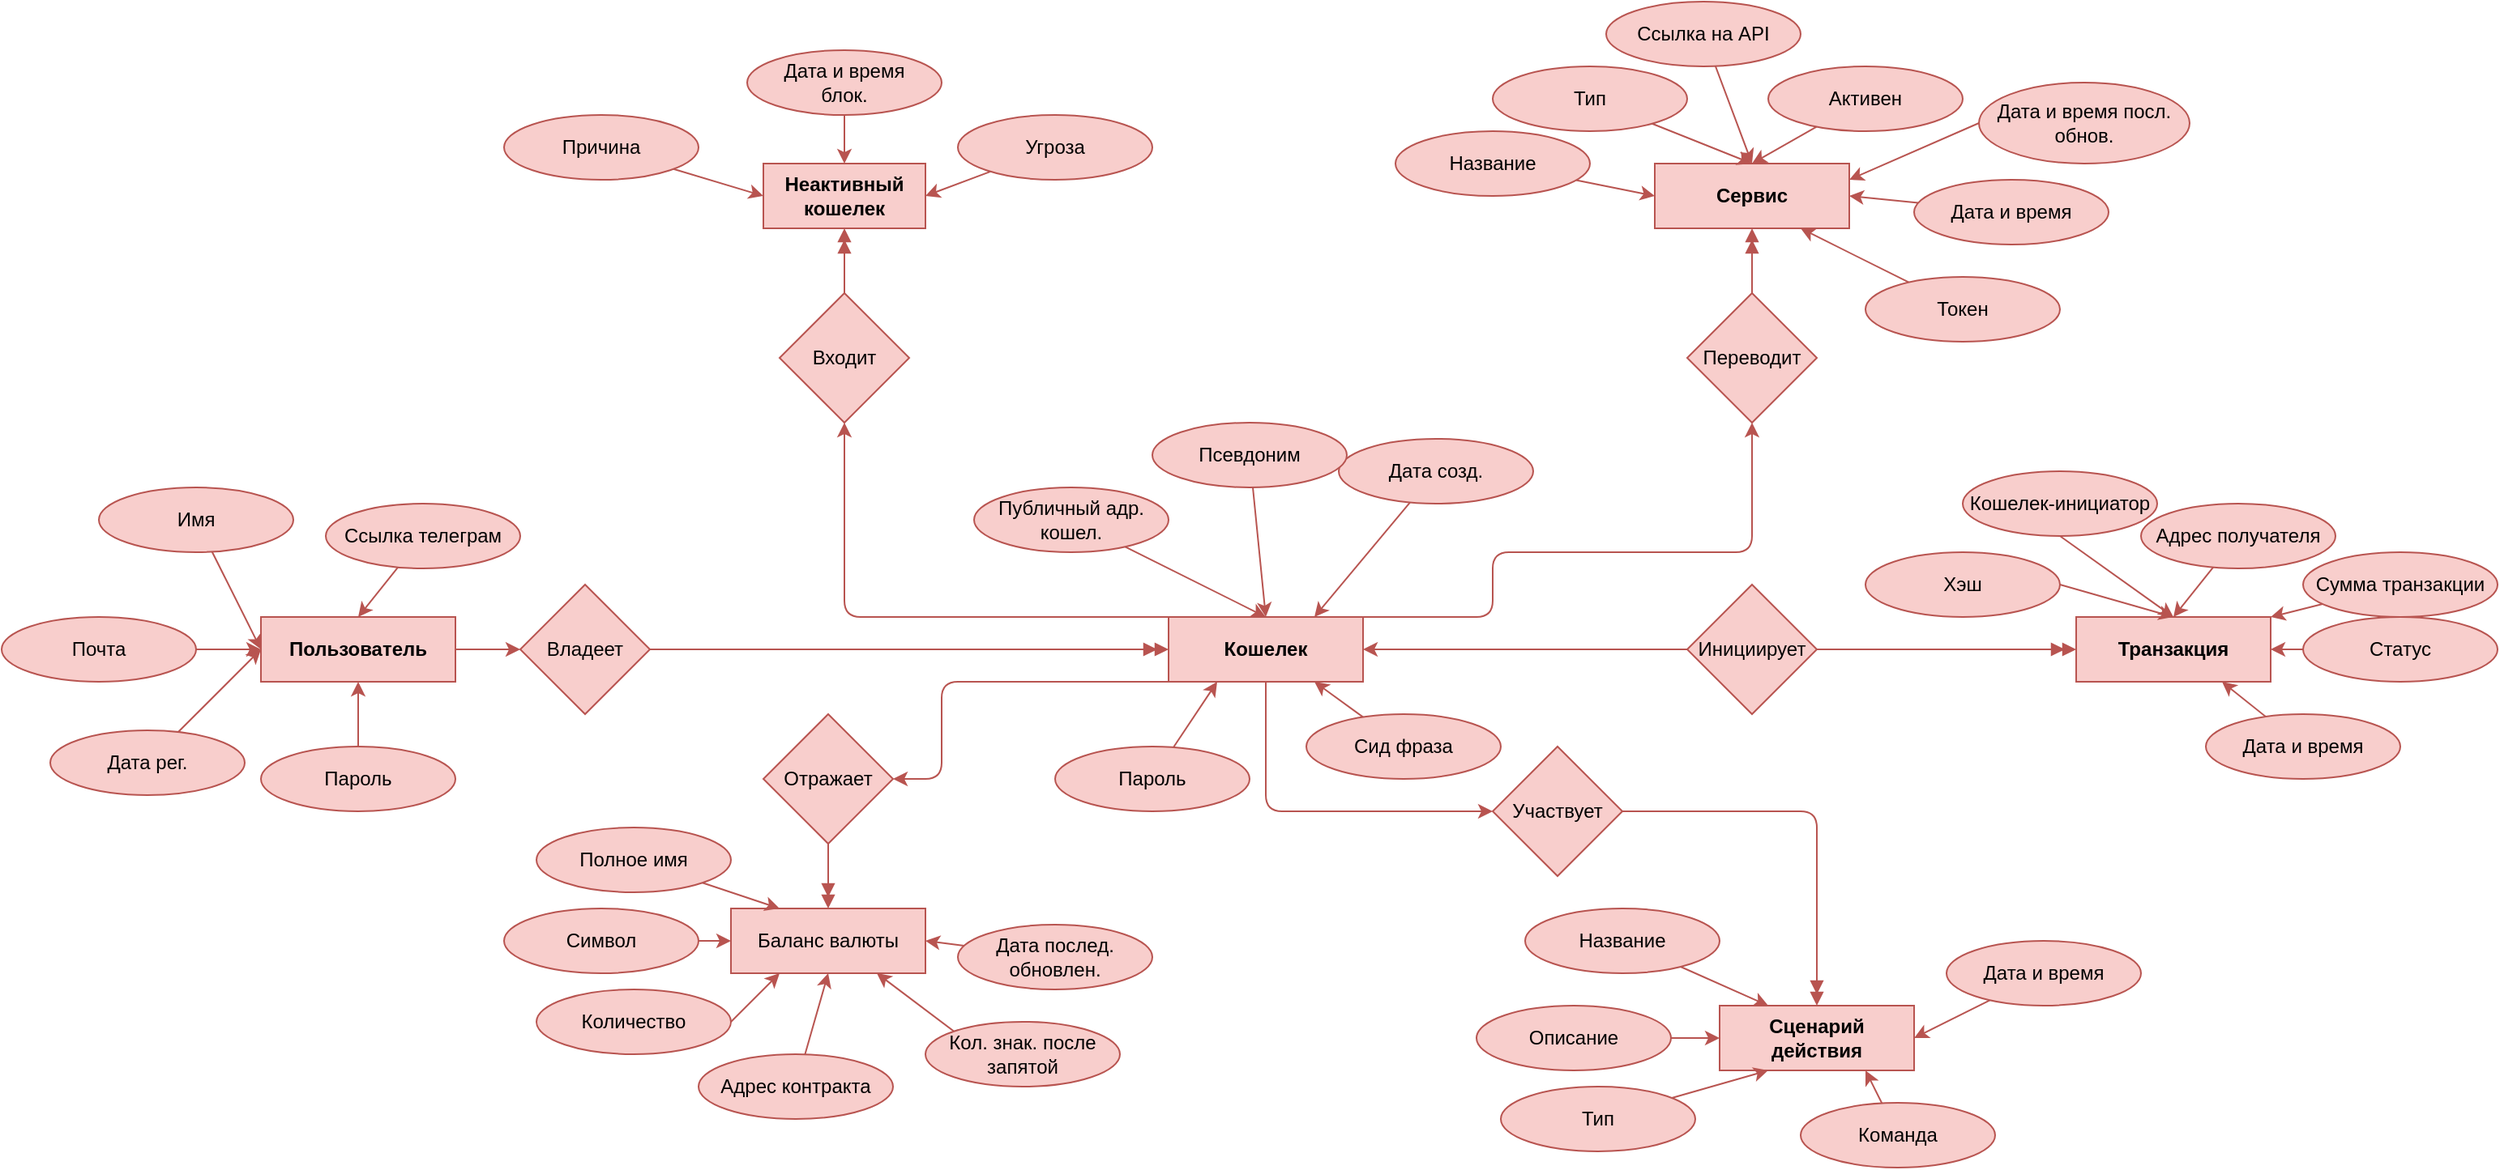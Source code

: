 <mxfile>
    <diagram id="Eth7Fp71FNX5mIKtPomX" name="Page-1">
        <mxGraphModel dx="2045" dy="940" grid="1" gridSize="10" guides="1" tooltips="1" connect="1" arrows="1" fold="1" page="1" pageScale="1" pageWidth="850" pageHeight="1100" math="0" shadow="0">
            <root>
                <mxCell id="0"/>
                <mxCell id="1" parent="0"/>
                <mxCell id="55" style="edgeStyle=none;html=1;entryX=0;entryY=0.5;entryDx=0;entryDy=0;fillColor=#f8cecc;strokeColor=#b85450;" parent="1" source="32" target="54" edge="1">
                    <mxGeometry relative="1" as="geometry">
                        <Array as="points">
                            <mxPoint x="260" y="520"/>
                            <mxPoint x="260" y="560"/>
                            <mxPoint x="300" y="560"/>
                            <mxPoint x="360" y="560"/>
                        </Array>
                    </mxGeometry>
                </mxCell>
                <mxCell id="143" style="edgeStyle=none;html=1;exitX=1;exitY=0;exitDx=0;exitDy=0;entryX=0.5;entryY=1;entryDx=0;entryDy=0;fillColor=#f8cecc;strokeColor=#b85450;" parent="1" source="32" target="63" edge="1">
                    <mxGeometry relative="1" as="geometry">
                        <Array as="points">
                            <mxPoint x="400" y="440"/>
                            <mxPoint x="400" y="400"/>
                            <mxPoint x="560" y="400"/>
                        </Array>
                    </mxGeometry>
                </mxCell>
                <mxCell id="161" style="edgeStyle=none;html=1;exitX=0;exitY=0;exitDx=0;exitDy=0;entryX=0.5;entryY=1;entryDx=0;entryDy=0;fillColor=#f8cecc;strokeColor=#b85450;" parent="1" source="32" target="70" edge="1">
                    <mxGeometry relative="1" as="geometry">
                        <Array as="points">
                            <mxPoint y="440"/>
                        </Array>
                    </mxGeometry>
                </mxCell>
                <mxCell id="169" style="edgeStyle=none;html=1;exitX=0;exitY=1;exitDx=0;exitDy=0;entryX=1;entryY=0.5;entryDx=0;entryDy=0;fillColor=#f8cecc;strokeColor=#b85450;" parent="1" source="32" target="116" edge="1">
                    <mxGeometry relative="1" as="geometry">
                        <Array as="points">
                            <mxPoint x="60" y="480"/>
                            <mxPoint x="60" y="540"/>
                        </Array>
                    </mxGeometry>
                </mxCell>
                <mxCell id="32" value="&lt;strong data-end=&quot;286&quot; data-start=&quot;266&quot;&gt;Кошелек&lt;/strong&gt;" style="rounded=0;whiteSpace=wrap;html=1;fillColor=#f8cecc;strokeColor=#b85450;" parent="1" vertex="1">
                    <mxGeometry x="200" y="440" width="120" height="40" as="geometry"/>
                </mxCell>
                <mxCell id="35" value="&lt;strong data-end=&quot;913&quot; data-start=&quot;885&quot;&gt;Транзакция&lt;/strong&gt;" style="rounded=0;whiteSpace=wrap;html=1;fillColor=#f8cecc;strokeColor=#b85450;" parent="1" vertex="1">
                    <mxGeometry x="760" y="440" width="120" height="40" as="geometry"/>
                </mxCell>
                <mxCell id="38" style="edgeStyle=none;html=1;entryX=1;entryY=0.5;entryDx=0;entryDy=0;fillColor=#f8cecc;strokeColor=#b85450;" parent="1" source="40" target="32" edge="1">
                    <mxGeometry relative="1" as="geometry"/>
                </mxCell>
                <mxCell id="39" style="edgeStyle=none;html=1;entryX=0;entryY=0.5;entryDx=0;entryDy=0;endArrow=doubleBlock;endFill=1;fillColor=#f8cecc;strokeColor=#b85450;" parent="1" source="40" target="35" edge="1">
                    <mxGeometry relative="1" as="geometry"/>
                </mxCell>
                <mxCell id="40" value="Инициирует" style="rhombus;whiteSpace=wrap;html=1;fillColor=#f8cecc;strokeColor=#b85450;" parent="1" vertex="1">
                    <mxGeometry x="520" y="420" width="80" height="80" as="geometry"/>
                </mxCell>
                <mxCell id="53" value="&lt;strong data-end=&quot;1103&quot; data-start=&quot;1066&quot;&gt;Сценарий действия&lt;/strong&gt;" style="rounded=0;whiteSpace=wrap;html=1;fillColor=#f8cecc;strokeColor=#b85450;" parent="1" vertex="1">
                    <mxGeometry x="540" y="680" width="120" height="40" as="geometry"/>
                </mxCell>
                <mxCell id="56" style="edgeStyle=none;html=1;entryX=0.5;entryY=0;entryDx=0;entryDy=0;endArrow=doubleBlock;endFill=1;exitX=1;exitY=0.5;exitDx=0;exitDy=0;fillColor=#f8cecc;strokeColor=#b85450;" parent="1" source="54" target="53" edge="1">
                    <mxGeometry relative="1" as="geometry">
                        <mxPoint x="580" y="560" as="sourcePoint"/>
                        <Array as="points">
                            <mxPoint x="600" y="560"/>
                        </Array>
                    </mxGeometry>
                </mxCell>
                <mxCell id="54" value="Участвует" style="rhombus;whiteSpace=wrap;html=1;fillColor=#f8cecc;strokeColor=#b85450;" parent="1" vertex="1">
                    <mxGeometry x="400" y="520" width="80" height="80" as="geometry"/>
                </mxCell>
                <mxCell id="59" style="edgeStyle=none;html=1;entryX=0;entryY=0.5;entryDx=0;entryDy=0;fillColor=#f8cecc;strokeColor=#b85450;" parent="1" source="57" target="58" edge="1">
                    <mxGeometry relative="1" as="geometry"/>
                </mxCell>
                <mxCell id="57" value="&lt;b&gt;Пользователь&lt;/b&gt;" style="rounded=0;whiteSpace=wrap;html=1;fillColor=#f8cecc;strokeColor=#b85450;" parent="1" vertex="1">
                    <mxGeometry x="-360" y="440" width="120" height="40" as="geometry"/>
                </mxCell>
                <mxCell id="60" style="edgeStyle=none;html=1;entryX=0;entryY=0.5;entryDx=0;entryDy=0;endArrow=doubleBlock;endFill=1;fillColor=#f8cecc;strokeColor=#b85450;" parent="1" source="58" target="32" edge="1">
                    <mxGeometry relative="1" as="geometry"/>
                </mxCell>
                <mxCell id="58" value="Владеет" style="rhombus;whiteSpace=wrap;html=1;fillColor=#f8cecc;strokeColor=#b85450;" parent="1" vertex="1">
                    <mxGeometry x="-200" y="420" width="80" height="80" as="geometry"/>
                </mxCell>
                <mxCell id="62" value="&lt;strong data-end=&quot;286&quot; data-start=&quot;266&quot;&gt;Сервис&lt;/strong&gt;" style="rounded=0;whiteSpace=wrap;html=1;fillColor=#f8cecc;strokeColor=#b85450;" parent="1" vertex="1">
                    <mxGeometry x="500" y="160" width="120" height="40" as="geometry"/>
                </mxCell>
                <mxCell id="68" style="edgeStyle=none;html=1;entryX=0.5;entryY=1;entryDx=0;entryDy=0;endArrow=doubleBlock;endFill=1;fillColor=#f8cecc;strokeColor=#b85450;" parent="1" source="63" target="62" edge="1">
                    <mxGeometry relative="1" as="geometry"/>
                </mxCell>
                <mxCell id="63" value="Переводит" style="rhombus;whiteSpace=wrap;html=1;fillColor=#f8cecc;strokeColor=#b85450;" parent="1" vertex="1">
                    <mxGeometry x="520" y="240" width="80" height="80" as="geometry"/>
                </mxCell>
                <mxCell id="69" value="&lt;strong data-end=&quot;286&quot; data-start=&quot;266&quot;&gt;Неактивный кошелек&lt;/strong&gt;" style="rounded=0;whiteSpace=wrap;html=1;fillColor=#f8cecc;strokeColor=#b85450;" parent="1" vertex="1">
                    <mxGeometry x="-50" y="160" width="100" height="40" as="geometry"/>
                </mxCell>
                <mxCell id="72" style="edgeStyle=none;html=1;entryX=0.5;entryY=1;entryDx=0;entryDy=0;endArrow=doubleBlock;endFill=1;exitX=0.5;exitY=0;exitDx=0;exitDy=0;fillColor=#f8cecc;strokeColor=#b85450;" parent="1" source="70" target="69" edge="1">
                    <mxGeometry relative="1" as="geometry"/>
                </mxCell>
                <mxCell id="70" value="Входит" style="rhombus;whiteSpace=wrap;html=1;fillColor=#f8cecc;strokeColor=#b85450;" parent="1" vertex="1">
                    <mxGeometry x="-40" y="240" width="80" height="80" as="geometry"/>
                </mxCell>
                <mxCell id="82" style="edgeStyle=none;html=1;entryX=0;entryY=0.5;entryDx=0;entryDy=0;fillColor=#f8cecc;strokeColor=#b85450;" parent="1" source="77" target="57" edge="1">
                    <mxGeometry relative="1" as="geometry"/>
                </mxCell>
                <mxCell id="77" value="Имя" style="ellipse;whiteSpace=wrap;html=1;fillColor=#f8cecc;strokeColor=#b85450;" parent="1" vertex="1">
                    <mxGeometry x="-460" y="360" width="120" height="40" as="geometry"/>
                </mxCell>
                <mxCell id="84" style="edgeStyle=none;html=1;entryX=0;entryY=0.5;entryDx=0;entryDy=0;fillColor=#f8cecc;strokeColor=#b85450;" parent="1" source="78" target="57" edge="1">
                    <mxGeometry relative="1" as="geometry"/>
                </mxCell>
                <mxCell id="78" value="Почта" style="ellipse;whiteSpace=wrap;html=1;fillColor=#f8cecc;strokeColor=#b85450;" parent="1" vertex="1">
                    <mxGeometry x="-520" y="440" width="120" height="40" as="geometry"/>
                </mxCell>
                <mxCell id="86" style="edgeStyle=none;html=1;entryX=0;entryY=0.5;entryDx=0;entryDy=0;fillColor=#f8cecc;strokeColor=#b85450;" parent="1" source="79" target="57" edge="1">
                    <mxGeometry relative="1" as="geometry"/>
                </mxCell>
                <mxCell id="79" value="Дата рег." style="ellipse;whiteSpace=wrap;html=1;fillColor=#f8cecc;strokeColor=#b85450;" parent="1" vertex="1">
                    <mxGeometry x="-490" y="510" width="120" height="40" as="geometry"/>
                </mxCell>
                <mxCell id="90" style="edgeStyle=none;html=1;entryX=0.5;entryY=0;entryDx=0;entryDy=0;fillColor=#f8cecc;strokeColor=#b85450;" parent="1" source="87" target="32" edge="1">
                    <mxGeometry relative="1" as="geometry"/>
                </mxCell>
                <mxCell id="87" value="Публичный адр. кошел." style="ellipse;whiteSpace=wrap;html=1;fillColor=#f8cecc;strokeColor=#b85450;" parent="1" vertex="1">
                    <mxGeometry x="80" y="360" width="120" height="40" as="geometry"/>
                </mxCell>
                <mxCell id="92" style="edgeStyle=none;html=1;entryX=0.75;entryY=0;entryDx=0;entryDy=0;fillColor=#f8cecc;strokeColor=#b85450;" parent="1" source="89" target="32" edge="1">
                    <mxGeometry relative="1" as="geometry"/>
                </mxCell>
                <mxCell id="89" value="Дата созд." style="ellipse;whiteSpace=wrap;html=1;fillColor=#f8cecc;strokeColor=#b85450;" parent="1" vertex="1">
                    <mxGeometry x="305" y="330" width="120" height="40" as="geometry"/>
                </mxCell>
                <mxCell id="111" style="edgeStyle=none;html=1;entryX=0.5;entryY=0;entryDx=0;entryDy=0;exitX=1;exitY=0.5;exitDx=0;exitDy=0;fillColor=#f8cecc;strokeColor=#b85450;" parent="1" source="94" target="35" edge="1">
                    <mxGeometry relative="1" as="geometry">
                        <mxPoint x="633.666" y="428.944" as="sourcePoint"/>
                    </mxGeometry>
                </mxCell>
                <mxCell id="94" value="Хэш" style="ellipse;whiteSpace=wrap;html=1;fillColor=#f8cecc;strokeColor=#b85450;" parent="1" vertex="1">
                    <mxGeometry x="630" y="400" width="120" height="40" as="geometry"/>
                </mxCell>
                <mxCell id="110" style="edgeStyle=none;html=1;exitX=0.5;exitY=1;exitDx=0;exitDy=0;entryX=0.5;entryY=0;entryDx=0;entryDy=0;fillColor=#f8cecc;strokeColor=#b85450;" parent="1" source="95" target="35" edge="1">
                    <mxGeometry relative="1" as="geometry"/>
                </mxCell>
                <mxCell id="95" value="Кошелек-инициатор" style="ellipse;whiteSpace=wrap;html=1;fillColor=#f8cecc;strokeColor=#b85450;" parent="1" vertex="1">
                    <mxGeometry x="690" y="350" width="120" height="40" as="geometry"/>
                </mxCell>
                <mxCell id="109" style="edgeStyle=none;html=1;entryX=0.5;entryY=0;entryDx=0;entryDy=0;fillColor=#f8cecc;strokeColor=#b85450;" parent="1" source="97" target="35" edge="1">
                    <mxGeometry relative="1" as="geometry"/>
                </mxCell>
                <mxCell id="97" value="Адрес получателя" style="ellipse;whiteSpace=wrap;html=1;fillColor=#f8cecc;strokeColor=#b85450;" parent="1" vertex="1">
                    <mxGeometry x="800" y="370" width="120" height="40" as="geometry"/>
                </mxCell>
                <mxCell id="108" style="edgeStyle=none;html=1;entryX=1;entryY=0;entryDx=0;entryDy=0;fillColor=#f8cecc;strokeColor=#b85450;" parent="1" source="98" target="35" edge="1">
                    <mxGeometry relative="1" as="geometry"/>
                </mxCell>
                <mxCell id="98" value="Сумма транзакции" style="ellipse;whiteSpace=wrap;html=1;fillColor=#f8cecc;strokeColor=#b85450;" parent="1" vertex="1">
                    <mxGeometry x="900" y="400" width="120" height="40" as="geometry"/>
                </mxCell>
                <mxCell id="107" style="edgeStyle=none;html=1;entryX=1;entryY=0.5;entryDx=0;entryDy=0;fillColor=#f8cecc;strokeColor=#b85450;" parent="1" source="99" target="35" edge="1">
                    <mxGeometry relative="1" as="geometry"/>
                </mxCell>
                <mxCell id="99" value="Статус" style="ellipse;whiteSpace=wrap;html=1;fillColor=#f8cecc;strokeColor=#b85450;" parent="1" vertex="1">
                    <mxGeometry x="900" y="440" width="120" height="40" as="geometry"/>
                </mxCell>
                <mxCell id="106" style="edgeStyle=none;html=1;entryX=0.75;entryY=1;entryDx=0;entryDy=0;fillColor=#f8cecc;strokeColor=#b85450;" parent="1" source="100" target="35" edge="1">
                    <mxGeometry relative="1" as="geometry"/>
                </mxCell>
                <mxCell id="100" value="Дата и время" style="ellipse;whiteSpace=wrap;html=1;fillColor=#f8cecc;strokeColor=#b85450;" parent="1" vertex="1">
                    <mxGeometry x="840" y="500" width="120" height="40" as="geometry"/>
                </mxCell>
                <mxCell id="114" style="edgeStyle=none;html=1;entryX=0.5;entryY=0;entryDx=0;entryDy=0;fillColor=#f8cecc;strokeColor=#b85450;" parent="1" source="113" target="32" edge="1">
                    <mxGeometry relative="1" as="geometry"/>
                </mxCell>
                <mxCell id="113" value="Псевдоним " style="ellipse;whiteSpace=wrap;html=1;fillColor=#f8cecc;strokeColor=#b85450;" parent="1" vertex="1">
                    <mxGeometry x="190" y="320" width="120" height="40" as="geometry"/>
                </mxCell>
                <mxCell id="115" value="Баланс валюты" style="rounded=0;whiteSpace=wrap;html=1;fillColor=#f8cecc;strokeColor=#b85450;" parent="1" vertex="1">
                    <mxGeometry x="-70" y="620" width="120" height="40" as="geometry"/>
                </mxCell>
                <mxCell id="119" style="edgeStyle=none;html=1;entryX=0.5;entryY=0;entryDx=0;entryDy=0;endArrow=doubleBlock;endFill=1;fillColor=#f8cecc;strokeColor=#b85450;" parent="1" source="116" target="115" edge="1">
                    <mxGeometry relative="1" as="geometry"/>
                </mxCell>
                <mxCell id="116" value="Отражает" style="rhombus;whiteSpace=wrap;html=1;fillColor=#f8cecc;strokeColor=#b85450;" parent="1" vertex="1">
                    <mxGeometry x="-50" y="500" width="80" height="80" as="geometry"/>
                </mxCell>
                <mxCell id="127" style="edgeStyle=none;html=1;entryX=0;entryY=0.5;entryDx=0;entryDy=0;fillColor=#f8cecc;strokeColor=#b85450;" parent="1" source="120" target="115" edge="1">
                    <mxGeometry relative="1" as="geometry"/>
                </mxCell>
                <mxCell id="120" value="Символ" style="ellipse;whiteSpace=wrap;html=1;fillColor=#f8cecc;strokeColor=#b85450;" parent="1" vertex="1">
                    <mxGeometry x="-210" y="620" width="120" height="40" as="geometry"/>
                </mxCell>
                <mxCell id="126" style="edgeStyle=none;html=1;entryX=0.25;entryY=0;entryDx=0;entryDy=0;fillColor=#f8cecc;strokeColor=#b85450;" parent="1" source="121" target="115" edge="1">
                    <mxGeometry relative="1" as="geometry"/>
                </mxCell>
                <mxCell id="121" value="Полное имя" style="ellipse;whiteSpace=wrap;html=1;fillColor=#f8cecc;strokeColor=#b85450;" parent="1" vertex="1">
                    <mxGeometry x="-190" y="570" width="120" height="40" as="geometry"/>
                </mxCell>
                <mxCell id="129" style="edgeStyle=none;html=1;entryX=0.5;entryY=1;entryDx=0;entryDy=0;fillColor=#f8cecc;strokeColor=#b85450;" parent="1" source="122" target="115" edge="1">
                    <mxGeometry relative="1" as="geometry"/>
                </mxCell>
                <mxCell id="122" value="Адрес контракта" style="ellipse;whiteSpace=wrap;html=1;fillColor=#f8cecc;strokeColor=#b85450;" parent="1" vertex="1">
                    <mxGeometry x="-90" y="710" width="120" height="40" as="geometry"/>
                </mxCell>
                <mxCell id="128" style="edgeStyle=none;html=1;exitX=1;exitY=0.5;exitDx=0;exitDy=0;entryX=0.25;entryY=1;entryDx=0;entryDy=0;fillColor=#f8cecc;strokeColor=#b85450;" parent="1" source="123" target="115" edge="1">
                    <mxGeometry relative="1" as="geometry"/>
                </mxCell>
                <mxCell id="123" value="Количество" style="ellipse;whiteSpace=wrap;html=1;fillColor=#f8cecc;strokeColor=#b85450;" parent="1" vertex="1">
                    <mxGeometry x="-190" y="670" width="120" height="40" as="geometry"/>
                </mxCell>
                <mxCell id="130" style="edgeStyle=none;html=1;exitX=0;exitY=0;exitDx=0;exitDy=0;entryX=0.75;entryY=1;entryDx=0;entryDy=0;fillColor=#f8cecc;strokeColor=#b85450;" parent="1" source="124" target="115" edge="1">
                    <mxGeometry relative="1" as="geometry"/>
                </mxCell>
                <mxCell id="124" value="Кол. знак. после запятой" style="ellipse;whiteSpace=wrap;html=1;fillColor=#f8cecc;strokeColor=#b85450;" parent="1" vertex="1">
                    <mxGeometry x="50" y="690" width="120" height="40" as="geometry"/>
                </mxCell>
                <mxCell id="131" style="edgeStyle=none;html=1;entryX=1;entryY=0.5;entryDx=0;entryDy=0;fillColor=#f8cecc;strokeColor=#b85450;" parent="1" source="125" target="115" edge="1">
                    <mxGeometry relative="1" as="geometry"/>
                </mxCell>
                <mxCell id="125" value="Дата послед. обновлен." style="ellipse;whiteSpace=wrap;html=1;fillColor=#f8cecc;strokeColor=#b85450;" parent="1" vertex="1">
                    <mxGeometry x="70" y="630" width="120" height="40" as="geometry"/>
                </mxCell>
                <mxCell id="139" style="edgeStyle=none;html=1;entryX=0.25;entryY=1;entryDx=0;entryDy=0;fillColor=#f8cecc;strokeColor=#b85450;" parent="1" source="132" target="53" edge="1">
                    <mxGeometry relative="1" as="geometry"/>
                </mxCell>
                <mxCell id="132" value="Тип" style="ellipse;whiteSpace=wrap;html=1;fillColor=#f8cecc;strokeColor=#b85450;" parent="1" vertex="1">
                    <mxGeometry x="405" y="730" width="120" height="40" as="geometry"/>
                </mxCell>
                <mxCell id="137" style="edgeStyle=none;html=1;entryX=0.25;entryY=0;entryDx=0;entryDy=0;fillColor=#f8cecc;strokeColor=#b85450;" parent="1" source="133" target="53" edge="1">
                    <mxGeometry relative="1" as="geometry"/>
                </mxCell>
                <mxCell id="133" value="Название" style="ellipse;whiteSpace=wrap;html=1;fillColor=#f8cecc;strokeColor=#b85450;" parent="1" vertex="1">
                    <mxGeometry x="420" y="620" width="120" height="40" as="geometry"/>
                </mxCell>
                <mxCell id="138" style="edgeStyle=none;html=1;entryX=0;entryY=0.5;entryDx=0;entryDy=0;fillColor=#f8cecc;strokeColor=#b85450;" parent="1" source="134" target="53" edge="1">
                    <mxGeometry relative="1" as="geometry"/>
                </mxCell>
                <mxCell id="134" value="Описание" style="ellipse;whiteSpace=wrap;html=1;fillColor=#f8cecc;strokeColor=#b85450;" parent="1" vertex="1">
                    <mxGeometry x="390" y="680" width="120" height="40" as="geometry"/>
                </mxCell>
                <mxCell id="142" style="edgeStyle=none;html=1;entryX=1;entryY=0.5;entryDx=0;entryDy=0;fillColor=#f8cecc;strokeColor=#b85450;" parent="1" source="135" target="53" edge="1">
                    <mxGeometry relative="1" as="geometry"/>
                </mxCell>
                <mxCell id="135" value="Дата и время" style="ellipse;whiteSpace=wrap;html=1;fillColor=#f8cecc;strokeColor=#b85450;" parent="1" vertex="1">
                    <mxGeometry x="680" y="640" width="120" height="40" as="geometry"/>
                </mxCell>
                <mxCell id="141" style="edgeStyle=none;html=1;entryX=0.75;entryY=1;entryDx=0;entryDy=0;fillColor=#f8cecc;strokeColor=#b85450;" parent="1" source="136" target="53" edge="1">
                    <mxGeometry relative="1" as="geometry"/>
                </mxCell>
                <mxCell id="136" value="Команда" style="ellipse;whiteSpace=wrap;html=1;fillColor=#f8cecc;strokeColor=#b85450;" parent="1" vertex="1">
                    <mxGeometry x="590" y="740" width="120" height="40" as="geometry"/>
                </mxCell>
                <mxCell id="152" style="edgeStyle=none;html=1;entryX=0;entryY=0.5;entryDx=0;entryDy=0;fillColor=#f8cecc;strokeColor=#b85450;" parent="1" source="145" target="62" edge="1">
                    <mxGeometry relative="1" as="geometry"/>
                </mxCell>
                <mxCell id="145" value="Название" style="ellipse;whiteSpace=wrap;html=1;fillColor=#f8cecc;strokeColor=#b85450;" parent="1" vertex="1">
                    <mxGeometry x="340" y="140" width="120" height="40" as="geometry"/>
                </mxCell>
                <mxCell id="153" style="edgeStyle=none;html=1;entryX=0.5;entryY=0;entryDx=0;entryDy=0;fillColor=#f8cecc;strokeColor=#b85450;" parent="1" source="146" target="62" edge="1">
                    <mxGeometry relative="1" as="geometry"/>
                </mxCell>
                <mxCell id="146" value="Тип" style="ellipse;whiteSpace=wrap;html=1;fillColor=#f8cecc;strokeColor=#b85450;" parent="1" vertex="1">
                    <mxGeometry x="400" y="100" width="120" height="40" as="geometry"/>
                </mxCell>
                <mxCell id="154" style="edgeStyle=none;html=1;entryX=0.5;entryY=0;entryDx=0;entryDy=0;fillColor=#f8cecc;strokeColor=#b85450;" parent="1" source="147" target="62" edge="1">
                    <mxGeometry relative="1" as="geometry"/>
                </mxCell>
                <mxCell id="147" value="Ссылка на API" style="ellipse;whiteSpace=wrap;html=1;fillColor=#f8cecc;strokeColor=#b85450;" parent="1" vertex="1">
                    <mxGeometry x="470" y="60" width="120" height="40" as="geometry"/>
                </mxCell>
                <mxCell id="155" style="edgeStyle=none;html=1;entryX=0.5;entryY=0;entryDx=0;entryDy=0;fillColor=#f8cecc;strokeColor=#b85450;" parent="1" source="148" target="62" edge="1">
                    <mxGeometry relative="1" as="geometry"/>
                </mxCell>
                <mxCell id="148" value="Активен" style="ellipse;whiteSpace=wrap;html=1;fillColor=#f8cecc;strokeColor=#b85450;" parent="1" vertex="1">
                    <mxGeometry x="570" y="100" width="120" height="40" as="geometry"/>
                </mxCell>
                <mxCell id="157" style="edgeStyle=none;html=1;entryX=1;entryY=0.5;entryDx=0;entryDy=0;fillColor=#f8cecc;strokeColor=#b85450;" parent="1" source="149" target="62" edge="1">
                    <mxGeometry relative="1" as="geometry"/>
                </mxCell>
                <mxCell id="149" value="Дата и время" style="ellipse;whiteSpace=wrap;html=1;fillColor=#f8cecc;strokeColor=#b85450;" parent="1" vertex="1">
                    <mxGeometry x="660" y="170" width="120" height="40" as="geometry"/>
                </mxCell>
                <mxCell id="156" style="edgeStyle=none;html=1;exitX=0;exitY=0.5;exitDx=0;exitDy=0;entryX=1;entryY=0.25;entryDx=0;entryDy=0;fillColor=#f8cecc;strokeColor=#b85450;" parent="1" source="150" target="62" edge="1">
                    <mxGeometry relative="1" as="geometry"/>
                </mxCell>
                <mxCell id="150" value="Дата и время посл.&lt;div&gt;обнов.&lt;/div&gt;" style="ellipse;whiteSpace=wrap;html=1;fillColor=#f8cecc;strokeColor=#b85450;" parent="1" vertex="1">
                    <mxGeometry x="700" y="110" width="130" height="50" as="geometry"/>
                </mxCell>
                <mxCell id="165" style="edgeStyle=none;html=1;entryX=0.75;entryY=1;entryDx=0;entryDy=0;fillColor=#f8cecc;strokeColor=#b85450;" parent="1" source="151" target="62" edge="1">
                    <mxGeometry relative="1" as="geometry"/>
                </mxCell>
                <mxCell id="151" value="Токен" style="ellipse;whiteSpace=wrap;html=1;fillColor=#f8cecc;strokeColor=#b85450;" parent="1" vertex="1">
                    <mxGeometry x="630" y="230" width="120" height="40" as="geometry"/>
                </mxCell>
                <mxCell id="162" style="edgeStyle=none;html=1;entryX=0;entryY=0.5;entryDx=0;entryDy=0;fillColor=#f8cecc;strokeColor=#b85450;" parent="1" source="158" target="69" edge="1">
                    <mxGeometry relative="1" as="geometry"/>
                </mxCell>
                <mxCell id="158" value="Причина" style="ellipse;whiteSpace=wrap;html=1;fillColor=#f8cecc;strokeColor=#b85450;" parent="1" vertex="1">
                    <mxGeometry x="-210" y="130" width="120" height="40" as="geometry"/>
                </mxCell>
                <mxCell id="163" style="edgeStyle=none;html=1;entryX=0.5;entryY=0;entryDx=0;entryDy=0;fillColor=#f8cecc;strokeColor=#b85450;" parent="1" source="159" target="69" edge="1">
                    <mxGeometry relative="1" as="geometry"/>
                </mxCell>
                <mxCell id="159" value="Дата и время&lt;div&gt;блок.&lt;/div&gt;" style="ellipse;whiteSpace=wrap;html=1;fillColor=#f8cecc;strokeColor=#b85450;" parent="1" vertex="1">
                    <mxGeometry x="-60" y="90" width="120" height="40" as="geometry"/>
                </mxCell>
                <mxCell id="164" style="edgeStyle=none;html=1;entryX=1;entryY=0.5;entryDx=0;entryDy=0;fillColor=#f8cecc;strokeColor=#b85450;" parent="1" source="160" target="69" edge="1">
                    <mxGeometry relative="1" as="geometry"/>
                </mxCell>
                <mxCell id="160" value="Угроза" style="ellipse;whiteSpace=wrap;html=1;fillColor=#f8cecc;strokeColor=#b85450;" parent="1" vertex="1">
                    <mxGeometry x="70" y="130" width="120" height="40" as="geometry"/>
                </mxCell>
                <mxCell id="168" style="edgeStyle=none;html=1;entryX=0.75;entryY=1;entryDx=0;entryDy=0;fillColor=#f8cecc;strokeColor=#b85450;" parent="1" source="167" target="32" edge="1">
                    <mxGeometry relative="1" as="geometry"/>
                </mxCell>
                <mxCell id="167" value="Сид фраза" style="ellipse;whiteSpace=wrap;html=1;fillColor=#f8cecc;strokeColor=#b85450;" parent="1" vertex="1">
                    <mxGeometry x="285" y="500" width="120" height="40" as="geometry"/>
                </mxCell>
                <mxCell id="171" style="edgeStyle=none;html=1;entryX=0.25;entryY=1;entryDx=0;entryDy=0;fillColor=#f8cecc;strokeColor=#b85450;" parent="1" source="170" target="32" edge="1">
                    <mxGeometry relative="1" as="geometry"/>
                </mxCell>
                <mxCell id="170" value="Пароль" style="ellipse;whiteSpace=wrap;html=1;fillColor=#f8cecc;strokeColor=#b85450;" parent="1" vertex="1">
                    <mxGeometry x="130" y="520" width="120" height="40" as="geometry"/>
                </mxCell>
                <mxCell id="174" style="edgeStyle=none;html=1;entryX=0.5;entryY=0;entryDx=0;entryDy=0;fillColor=#f8cecc;strokeColor=#b85450;" parent="1" source="172" target="57" edge="1">
                    <mxGeometry relative="1" as="geometry"/>
                </mxCell>
                <mxCell id="172" value="Ссылка телеграм" style="ellipse;whiteSpace=wrap;html=1;fillColor=#f8cecc;strokeColor=#b85450;" parent="1" vertex="1">
                    <mxGeometry x="-320" y="370" width="120" height="40" as="geometry"/>
                </mxCell>
                <mxCell id="175" style="edgeStyle=none;html=1;entryX=0.5;entryY=1;entryDx=0;entryDy=0;fillColor=#f8cecc;strokeColor=#b85450;" parent="1" source="173" target="57" edge="1">
                    <mxGeometry relative="1" as="geometry"/>
                </mxCell>
                <mxCell id="173" value="Пароль" style="ellipse;whiteSpace=wrap;html=1;fillColor=#f8cecc;strokeColor=#b85450;" parent="1" vertex="1">
                    <mxGeometry x="-360" y="520" width="120" height="40" as="geometry"/>
                </mxCell>
            </root>
        </mxGraphModel>
    </diagram>
</mxfile>